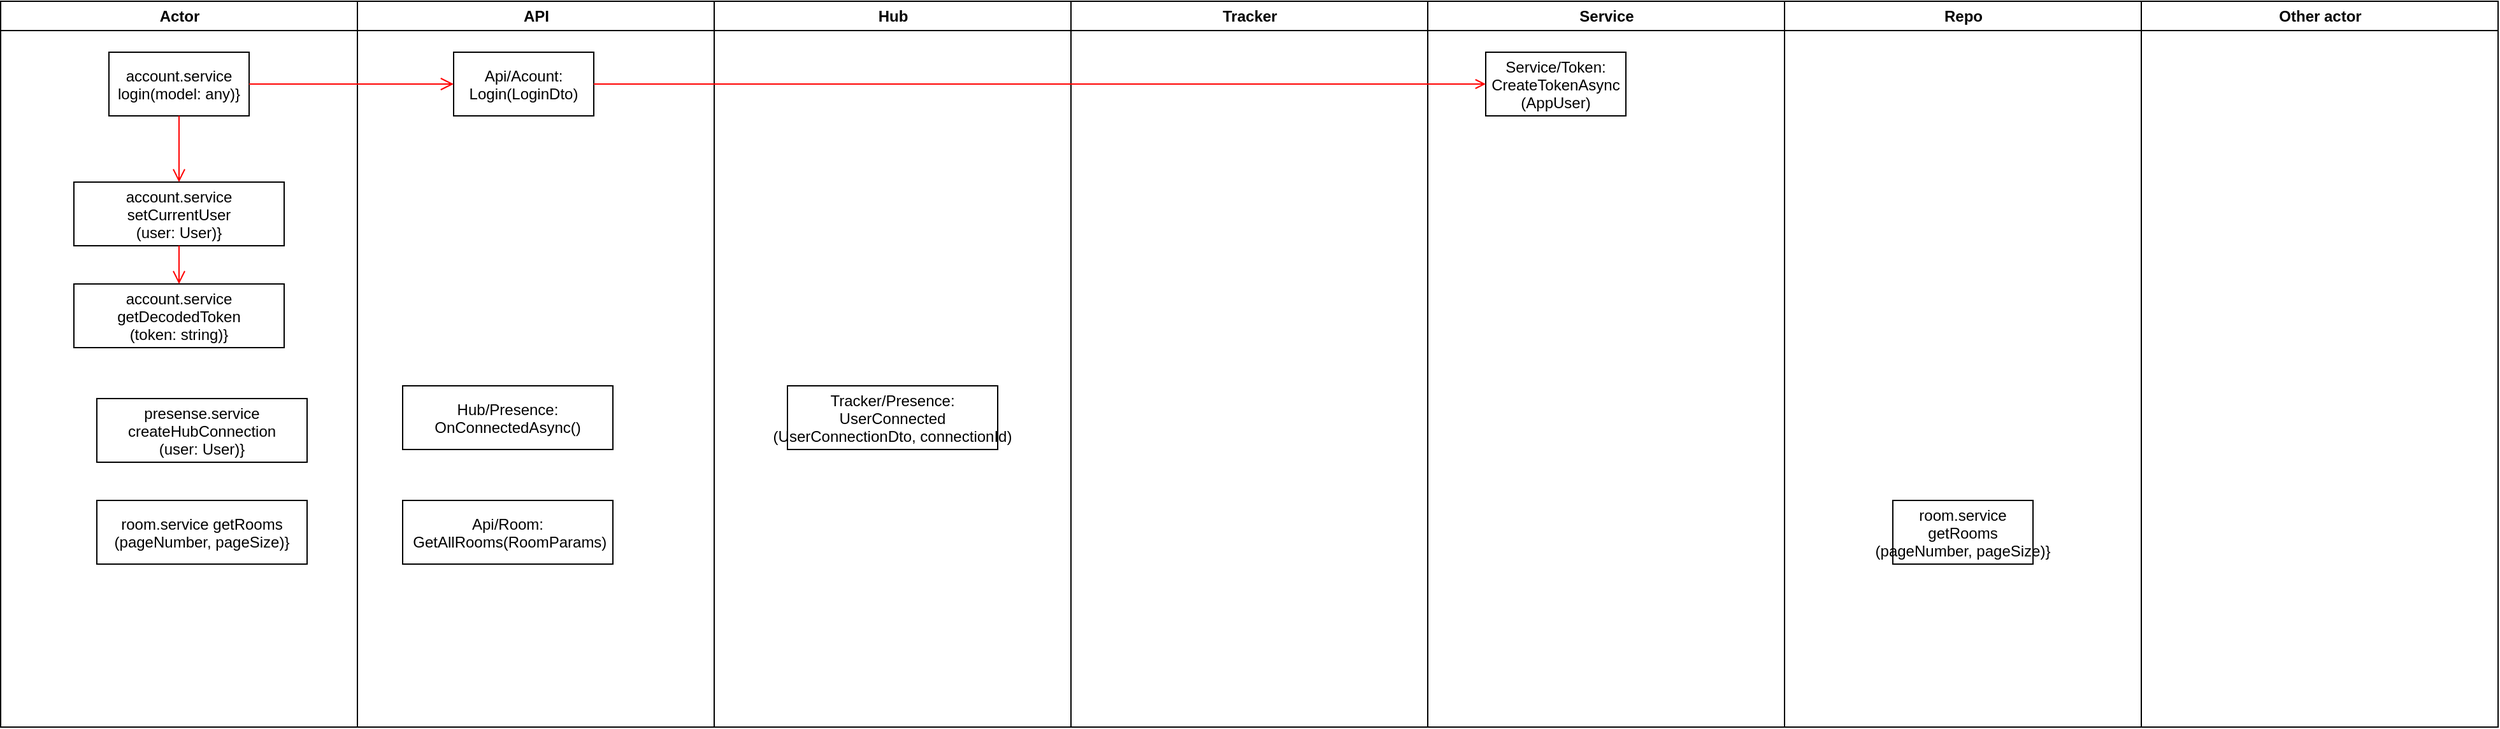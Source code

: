 <mxfile version="21.3.2" type="device" pages="2">
  <diagram name="login" id="e7e014a7-5840-1c2e-5031-d8a46d1fe8dd">
    <mxGraphModel dx="2163" dy="1298" grid="1" gridSize="10" guides="1" tooltips="1" connect="1" arrows="1" fold="1" page="1" pageScale="1" pageWidth="1169" pageHeight="826" background="none" math="0" shadow="0">
      <root>
        <mxCell id="0" />
        <mxCell id="1" parent="0" />
        <mxCell id="2" value="Actor" style="swimlane;whiteSpace=wrap" parent="1" vertex="1">
          <mxGeometry x="164.5" y="128" width="280" height="570" as="geometry" />
        </mxCell>
        <mxCell id="-8ZnuHl4JHoOOj9CxjV9-56" value="account.service &#xa;login(model: any)}" style="" vertex="1" parent="2">
          <mxGeometry x="85" y="40" width="110" height="50" as="geometry" />
        </mxCell>
        <mxCell id="-8ZnuHl4JHoOOj9CxjV9-57" value="account.service &#xa;setCurrentUser&#xa;(user: User)}" style="" vertex="1" parent="2">
          <mxGeometry x="57.5" y="142" width="165" height="50" as="geometry" />
        </mxCell>
        <mxCell id="-8ZnuHl4JHoOOj9CxjV9-58" value="" style="elbow=horizontal;verticalAlign=bottom;endArrow=open;endSize=8;strokeColor=#FF0000;endFill=1;rounded=0" edge="1" parent="2" source="-8ZnuHl4JHoOOj9CxjV9-56" target="-8ZnuHl4JHoOOj9CxjV9-57">
          <mxGeometry x="110" y="50" as="geometry">
            <mxPoint x="365.5" y="75" as="targetPoint" />
            <mxPoint x="205.5" y="75" as="sourcePoint" />
          </mxGeometry>
        </mxCell>
        <mxCell id="-8ZnuHl4JHoOOj9CxjV9-59" value="account.service &#xa;getDecodedToken&#xa;(token: string)}" style="" vertex="1" parent="2">
          <mxGeometry x="57.5" y="222" width="165" height="50" as="geometry" />
        </mxCell>
        <mxCell id="-8ZnuHl4JHoOOj9CxjV9-60" value="presense.service &#xa;createHubConnection&#xa;(user: User)}" style="" vertex="1" parent="2">
          <mxGeometry x="75.5" y="312" width="165" height="50" as="geometry" />
        </mxCell>
        <mxCell id="-8ZnuHl4JHoOOj9CxjV9-66" value="room.service getRooms&#xa;(pageNumber, pageSize)}" style="" vertex="1" parent="2">
          <mxGeometry x="75.5" y="392" width="165" height="50" as="geometry" />
        </mxCell>
        <mxCell id="-8ZnuHl4JHoOOj9CxjV9-72" value="" style="elbow=horizontal;verticalAlign=bottom;endArrow=open;endSize=8;strokeColor=#FF0000;endFill=1;rounded=0" edge="1" parent="2" source="-8ZnuHl4JHoOOj9CxjV9-57" target="-8ZnuHl4JHoOOj9CxjV9-59">
          <mxGeometry x="-44.5" y="-68" as="geometry">
            <mxPoint x="150" y="152" as="targetPoint" />
            <mxPoint x="150" y="100" as="sourcePoint" />
          </mxGeometry>
        </mxCell>
        <mxCell id="3" value="API" style="swimlane;whiteSpace=wrap;startSize=23;" parent="1" vertex="1">
          <mxGeometry x="444.5" y="128" width="280" height="570" as="geometry" />
        </mxCell>
        <mxCell id="7" value="Api/Acount: &#xa;Login(LoginDto)" style="" parent="3" vertex="1">
          <mxGeometry x="75.5" y="40" width="110" height="50" as="geometry" />
        </mxCell>
        <mxCell id="-8ZnuHl4JHoOOj9CxjV9-61" value="Hub/Presence: &#xa;OnConnectedAsync()" style="" vertex="1" parent="3">
          <mxGeometry x="35.5" y="302" width="165" height="50" as="geometry" />
        </mxCell>
        <mxCell id="-8ZnuHl4JHoOOj9CxjV9-70" value="Api/Room:&#xa; GetAllRooms(RoomParams)" style="" vertex="1" parent="3">
          <mxGeometry x="35.5" y="392" width="165" height="50" as="geometry" />
        </mxCell>
        <mxCell id="4" value="Hub" style="swimlane;whiteSpace=wrap" parent="1" vertex="1">
          <mxGeometry x="724.5" y="128" width="280" height="570" as="geometry">
            <mxRectangle x="724.5" y="128" width="60" height="30" as="alternateBounds" />
          </mxGeometry>
        </mxCell>
        <mxCell id="-8ZnuHl4JHoOOj9CxjV9-65" value="Tracker/Presence: &#xa;UserConnected&#xa;(UserConnectionDto, connectionId)" style="" vertex="1" parent="4">
          <mxGeometry x="57.5" y="302" width="165" height="50" as="geometry" />
        </mxCell>
        <mxCell id="-8ZnuHl4JHoOOj9CxjV9-41" value="Tracker" style="swimlane;whiteSpace=wrap" vertex="1" parent="1">
          <mxGeometry x="1004.5" y="128" width="280" height="570" as="geometry" />
        </mxCell>
        <mxCell id="-8ZnuHl4JHoOOj9CxjV9-47" value="Repo" style="swimlane;whiteSpace=wrap" vertex="1" parent="1">
          <mxGeometry x="1564.5" y="128" width="280" height="570" as="geometry" />
        </mxCell>
        <mxCell id="-8ZnuHl4JHoOOj9CxjV9-74" value="room.service &#xa;getRooms&#xa;(pageNumber, pageSize)}" style="" vertex="1" parent="-8ZnuHl4JHoOOj9CxjV9-47">
          <mxGeometry x="85" y="392" width="110" height="50" as="geometry" />
        </mxCell>
        <mxCell id="-8ZnuHl4JHoOOj9CxjV9-51" value="Service" style="swimlane;whiteSpace=wrap" vertex="1" parent="1">
          <mxGeometry x="1284.5" y="128" width="280" height="570" as="geometry" />
        </mxCell>
        <mxCell id="8" value="Service/Token: &#xa;CreateTokenAsync&#xa;(AppUser)" style="" parent="-8ZnuHl4JHoOOj9CxjV9-51" vertex="1">
          <mxGeometry x="45.5" y="40" width="110" height="50" as="geometry" />
        </mxCell>
        <mxCell id="6" value="" style="elbow=horizontal;verticalAlign=bottom;endArrow=open;endSize=8;strokeColor=#FF0000;endFill=1;rounded=0" parent="1" source="-8ZnuHl4JHoOOj9CxjV9-56" target="7" edge="1">
          <mxGeometry x="264.5" y="168" as="geometry">
            <mxPoint x="279.5" y="238" as="targetPoint" />
            <mxPoint x="319.5" y="193" as="sourcePoint" />
          </mxGeometry>
        </mxCell>
        <mxCell id="9" value="" style="endArrow=open;strokeColor=#FF0000;endFill=1;rounded=0" parent="1" source="7" target="8" edge="1">
          <mxGeometry relative="1" as="geometry" />
        </mxCell>
        <mxCell id="-8ZnuHl4JHoOOj9CxjV9-71" value="Other actor" style="swimlane;whiteSpace=wrap" vertex="1" parent="1">
          <mxGeometry x="1844.5" y="128" width="280" height="570" as="geometry" />
        </mxCell>
      </root>
    </mxGraphModel>
  </diagram>
  <diagram name="Copy of login" id="aBaK2xoqv5gYhradriTY">
    <mxGraphModel dx="1298" dy="779" grid="1" gridSize="10" guides="1" tooltips="1" connect="1" arrows="1" fold="1" page="1" pageScale="1" pageWidth="1169" pageHeight="826" background="none" math="0" shadow="0">
      <root>
        <mxCell id="EyjbYn9G8KFN57_fWncN-0" />
        <mxCell id="EyjbYn9G8KFN57_fWncN-1" parent="EyjbYn9G8KFN57_fWncN-0" />
        <mxCell id="EyjbYn9G8KFN57_fWncN-2" value="Actor" style="swimlane;whiteSpace=wrap" vertex="1" parent="EyjbYn9G8KFN57_fWncN-1">
          <mxGeometry x="164.5" y="128" width="280" height="570" as="geometry" />
        </mxCell>
        <mxCell id="EyjbYn9G8KFN57_fWncN-3" value="chat-hub.service &#xa;createHubConnection&#xa;(user: User, roomId: string)}" style="" vertex="1" parent="EyjbYn9G8KFN57_fWncN-2">
          <mxGeometry x="60" y="40" width="162.5" height="50" as="geometry" />
        </mxCell>
        <mxCell id="EyjbYn9G8KFN57_fWncN-4" value="account.service &#xa;setCurrentUser&#xa;(user: User)}" style="" vertex="1" parent="EyjbYn9G8KFN57_fWncN-2">
          <mxGeometry x="57.5" y="142" width="165" height="50" as="geometry" />
        </mxCell>
        <mxCell id="EyjbYn9G8KFN57_fWncN-5" value="" style="elbow=horizontal;verticalAlign=bottom;endArrow=open;endSize=8;strokeColor=#FF0000;endFill=1;rounded=0" edge="1" parent="EyjbYn9G8KFN57_fWncN-2" source="EyjbYn9G8KFN57_fWncN-3" target="EyjbYn9G8KFN57_fWncN-4">
          <mxGeometry x="110" y="50" as="geometry">
            <mxPoint x="365.5" y="75" as="targetPoint" />
            <mxPoint x="205.5" y="75" as="sourcePoint" />
          </mxGeometry>
        </mxCell>
        <mxCell id="EyjbYn9G8KFN57_fWncN-6" value="account.service &#xa;getDecodedToken&#xa;(token: string)}" style="" vertex="1" parent="EyjbYn9G8KFN57_fWncN-2">
          <mxGeometry x="57.5" y="222" width="165" height="50" as="geometry" />
        </mxCell>
        <mxCell id="EyjbYn9G8KFN57_fWncN-7" value="presense.service &#xa;createHubConnection&#xa;(user: User)}" style="" vertex="1" parent="EyjbYn9G8KFN57_fWncN-2">
          <mxGeometry x="75.5" y="312" width="165" height="50" as="geometry" />
        </mxCell>
        <mxCell id="EyjbYn9G8KFN57_fWncN-8" value="room.service getRooms&#xa;(pageNumber, pageSize)}" style="" vertex="1" parent="EyjbYn9G8KFN57_fWncN-2">
          <mxGeometry x="75.5" y="392" width="165" height="50" as="geometry" />
        </mxCell>
        <mxCell id="EyjbYn9G8KFN57_fWncN-9" value="" style="elbow=horizontal;verticalAlign=bottom;endArrow=open;endSize=8;strokeColor=#FF0000;endFill=1;rounded=0" edge="1" parent="EyjbYn9G8KFN57_fWncN-2" source="EyjbYn9G8KFN57_fWncN-4" target="EyjbYn9G8KFN57_fWncN-6">
          <mxGeometry x="-44.5" y="-68" as="geometry">
            <mxPoint x="150" y="152" as="targetPoint" />
            <mxPoint x="150" y="100" as="sourcePoint" />
          </mxGeometry>
        </mxCell>
        <mxCell id="EyjbYn9G8KFN57_fWncN-10" value="API" style="swimlane;whiteSpace=wrap;startSize=23;" vertex="1" parent="EyjbYn9G8KFN57_fWncN-1">
          <mxGeometry x="444.5" y="128" width="280" height="570" as="geometry" />
        </mxCell>
        <mxCell id="EyjbYn9G8KFN57_fWncN-11" value="Api/Acount: &#xa;Login(LoginDto)" style="" vertex="1" parent="EyjbYn9G8KFN57_fWncN-10">
          <mxGeometry x="75.5" y="40" width="110" height="50" as="geometry" />
        </mxCell>
        <mxCell id="EyjbYn9G8KFN57_fWncN-12" value="Hub/Presence: &#xa;OnConnectedAsync()" style="" vertex="1" parent="EyjbYn9G8KFN57_fWncN-10">
          <mxGeometry x="35.5" y="302" width="165" height="50" as="geometry" />
        </mxCell>
        <mxCell id="EyjbYn9G8KFN57_fWncN-13" value="Api/Room:&#xa; GetAllRooms(RoomParams)" style="" vertex="1" parent="EyjbYn9G8KFN57_fWncN-10">
          <mxGeometry x="35.5" y="392" width="165" height="50" as="geometry" />
        </mxCell>
        <mxCell id="EyjbYn9G8KFN57_fWncN-14" value="Hub" style="swimlane;whiteSpace=wrap" vertex="1" parent="EyjbYn9G8KFN57_fWncN-1">
          <mxGeometry x="724.5" y="128" width="280" height="570" as="geometry">
            <mxRectangle x="724.5" y="128" width="60" height="30" as="alternateBounds" />
          </mxGeometry>
        </mxCell>
        <mxCell id="EyjbYn9G8KFN57_fWncN-15" value="Tracker/Presence: &#xa;UserConnected&#xa;(UserConnectionDto, connectionId)" style="" vertex="1" parent="EyjbYn9G8KFN57_fWncN-14">
          <mxGeometry x="57.5" y="302" width="165" height="50" as="geometry" />
        </mxCell>
        <mxCell id="EyjbYn9G8KFN57_fWncN-16" value="Tracker" style="swimlane;whiteSpace=wrap" vertex="1" parent="EyjbYn9G8KFN57_fWncN-1">
          <mxGeometry x="1004.5" y="128" width="280" height="570" as="geometry" />
        </mxCell>
        <mxCell id="EyjbYn9G8KFN57_fWncN-17" value="Repo" style="swimlane;whiteSpace=wrap" vertex="1" parent="EyjbYn9G8KFN57_fWncN-1">
          <mxGeometry x="1564.5" y="128" width="280" height="570" as="geometry" />
        </mxCell>
        <mxCell id="EyjbYn9G8KFN57_fWncN-18" value="room.service &#xa;getRooms&#xa;(pageNumber, pageSize)}" style="" vertex="1" parent="EyjbYn9G8KFN57_fWncN-17">
          <mxGeometry x="85" y="392" width="110" height="50" as="geometry" />
        </mxCell>
        <mxCell id="EyjbYn9G8KFN57_fWncN-19" value="Service" style="swimlane;whiteSpace=wrap" vertex="1" parent="EyjbYn9G8KFN57_fWncN-1">
          <mxGeometry x="1284.5" y="128" width="280" height="570" as="geometry" />
        </mxCell>
        <mxCell id="EyjbYn9G8KFN57_fWncN-20" value="Service/Token: &#xa;CreateTokenAsync&#xa;(AppUser)" style="" vertex="1" parent="EyjbYn9G8KFN57_fWncN-19">
          <mxGeometry x="45.5" y="40" width="110" height="50" as="geometry" />
        </mxCell>
        <mxCell id="EyjbYn9G8KFN57_fWncN-21" value="" style="elbow=horizontal;verticalAlign=bottom;endArrow=open;endSize=8;strokeColor=#FF0000;endFill=1;rounded=0" edge="1" parent="EyjbYn9G8KFN57_fWncN-1" source="EyjbYn9G8KFN57_fWncN-3" target="EyjbYn9G8KFN57_fWncN-11">
          <mxGeometry x="264.5" y="168" as="geometry">
            <mxPoint x="279.5" y="238" as="targetPoint" />
            <mxPoint x="319.5" y="193" as="sourcePoint" />
          </mxGeometry>
        </mxCell>
        <mxCell id="EyjbYn9G8KFN57_fWncN-22" value="" style="endArrow=open;strokeColor=#FF0000;endFill=1;rounded=0" edge="1" parent="EyjbYn9G8KFN57_fWncN-1" source="EyjbYn9G8KFN57_fWncN-11" target="EyjbYn9G8KFN57_fWncN-20">
          <mxGeometry relative="1" as="geometry" />
        </mxCell>
        <mxCell id="EyjbYn9G8KFN57_fWncN-23" value="Other actor" style="swimlane;whiteSpace=wrap" vertex="1" parent="EyjbYn9G8KFN57_fWncN-1">
          <mxGeometry x="1844.5" y="128" width="280" height="570" as="geometry" />
        </mxCell>
        <mxCell id="9DorBd3G0EENrYIRBJBd-1" value="presense.service &#xa;hubConnection.on(&#39;CountMemberInGroup&#39;, &#xa;({ roomId, countMember })}" style="" vertex="1" parent="EyjbYn9G8KFN57_fWncN-23">
          <mxGeometry x="25.5" y="52" width="235.5" height="50" as="geometry" />
        </mxCell>
      </root>
    </mxGraphModel>
  </diagram>
</mxfile>
